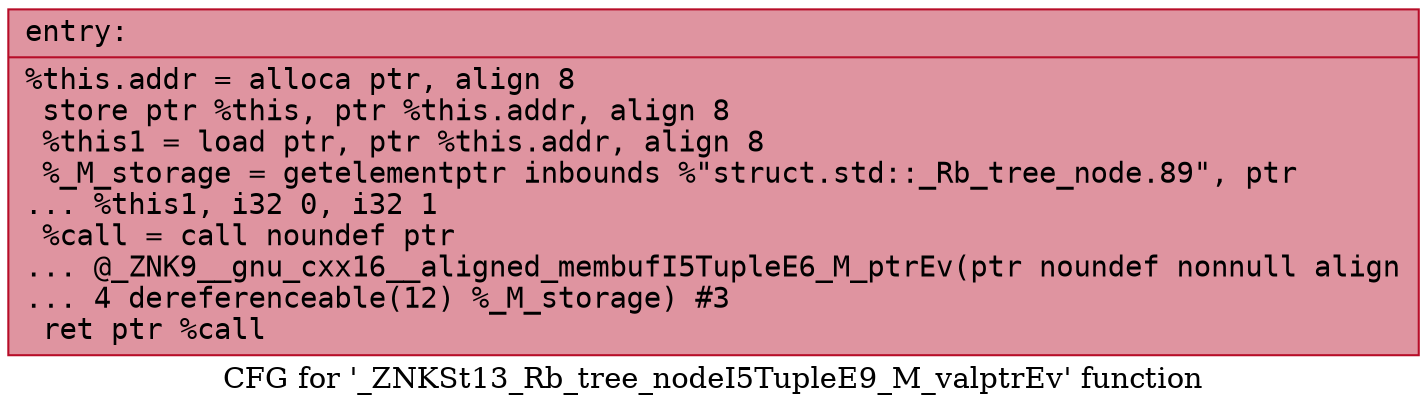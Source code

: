digraph "CFG for '_ZNKSt13_Rb_tree_nodeI5TupleE9_M_valptrEv' function" {
	label="CFG for '_ZNKSt13_Rb_tree_nodeI5TupleE9_M_valptrEv' function";

	Node0x55dab47de0c0 [shape=record,color="#b70d28ff", style=filled, fillcolor="#b70d2870" fontname="Courier",label="{entry:\l|  %this.addr = alloca ptr, align 8\l  store ptr %this, ptr %this.addr, align 8\l  %this1 = load ptr, ptr %this.addr, align 8\l  %_M_storage = getelementptr inbounds %\"struct.std::_Rb_tree_node.89\", ptr\l... %this1, i32 0, i32 1\l  %call = call noundef ptr\l... @_ZNK9__gnu_cxx16__aligned_membufI5TupleE6_M_ptrEv(ptr noundef nonnull align\l... 4 dereferenceable(12) %_M_storage) #3\l  ret ptr %call\l}"];
}
